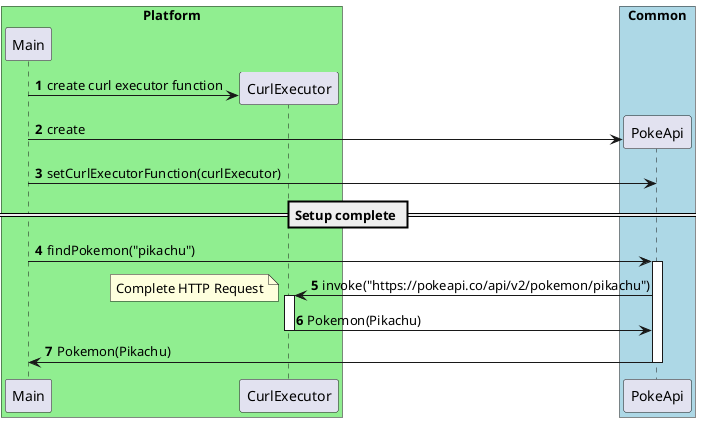 @startuml
'https://plantuml.com/sequence-diagram

autonumber

box "Platform" #LightGreen
participant Main
participant CurlExecutor
end box

box "Common" #LightBlue
participant PokeApi
end box

Main -> CurlExecutor ** : create curl executor function
Main -> PokeApi ** : create
Main -> PokeApi : setCurlExecutorFunction(curlExecutor)
 == Setup complete ==

Main -> PokeApi : findPokemon("pikachu")
activate PokeApi
PokeApi -> CurlExecutor : invoke("https://pokeapi.co/api/v2/pokemon/pikachu")
activate CurlExecutor
note left: Complete HTTP Request
CurlExecutor -> PokeApi : Pokemon(Pikachu)
deactivate CurlExecutor
PokeApi -> Main : Pokemon(Pikachu)
deactivate PokeApi
@enduml
